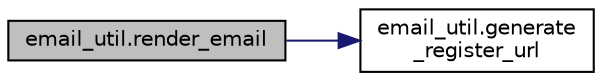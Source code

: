 digraph "email_util.render_email"
{
 // LATEX_PDF_SIZE
  edge [fontname="Helvetica",fontsize="10",labelfontname="Helvetica",labelfontsize="10"];
  node [fontname="Helvetica",fontsize="10",shape=record];
  rankdir="LR";
  Node1 [label="email_util.render_email",height=0.2,width=0.4,color="black", fillcolor="grey75", style="filled", fontcolor="black",tooltip=" "];
  Node1 -> Node2 [color="midnightblue",fontsize="10",style="solid",fontname="Helvetica"];
  Node2 [label="email_util.generate\l_register_url",height=0.2,width=0.4,color="black", fillcolor="white", style="filled",URL="$namespaceemail__util.html#a3e4d0c9edef1ce0bb715c5282634b1b7",tooltip=" "];
}
